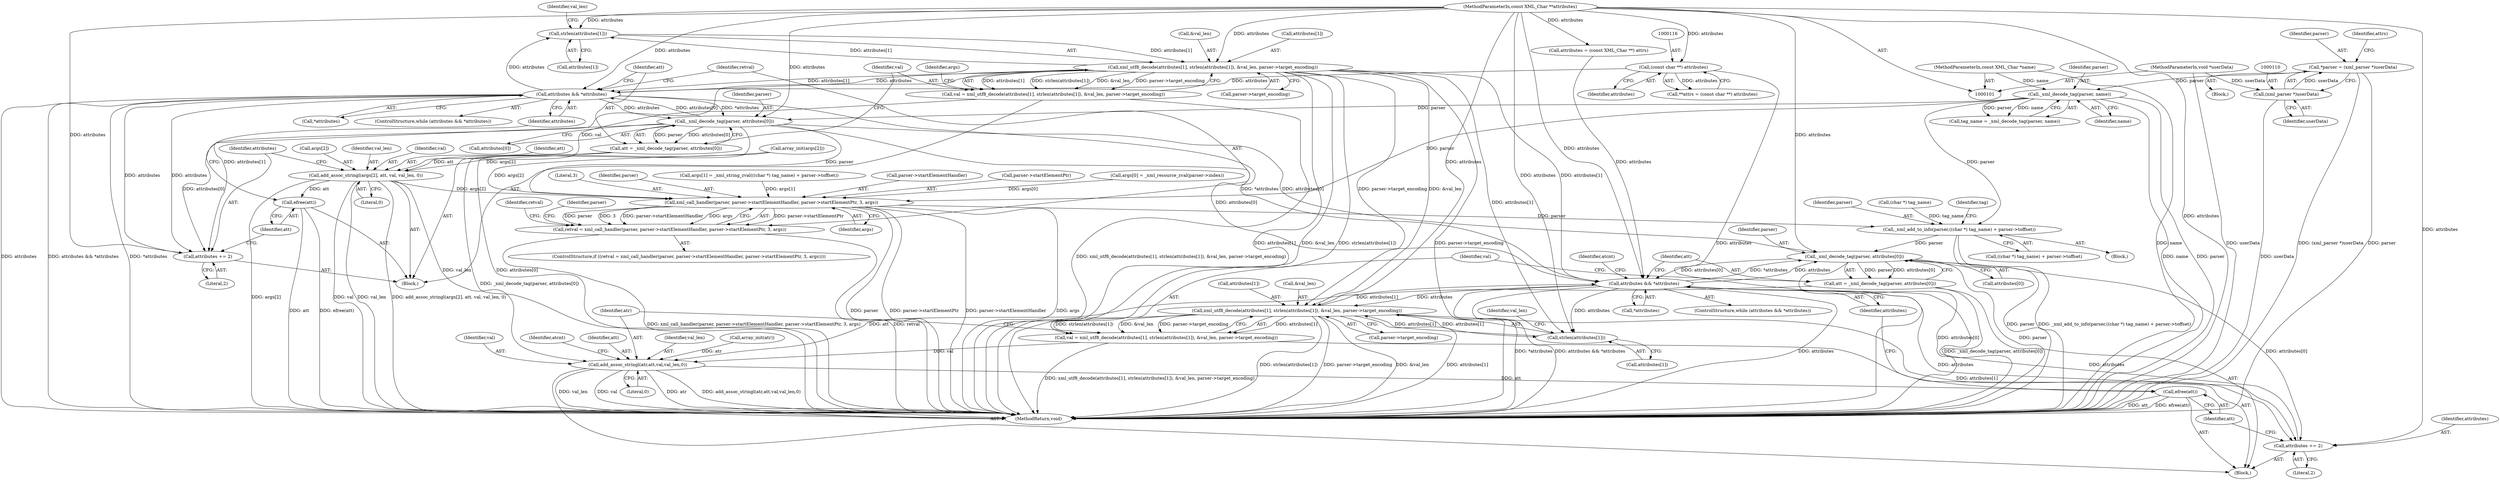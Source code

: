 digraph "0_php_dccda88f27a084bcbbb30198ace12b4e7ae961cc_6@API" {
"1000188" [label="(Call,strlen(attributes[1]))"];
"1000184" [label="(Call,xml_utf8_decode(attributes[1], strlen(attributes[1]), &val_len, parser->target_encoding))"];
"1000188" [label="(Call,strlen(attributes[1]))"];
"1000170" [label="(Call,attributes && *attributes)"];
"1000115" [label="(Call,(const char **) attributes)"];
"1000104" [label="(MethodParameterIn,const XML_Char **attributes)"];
"1000205" [label="(Call,attributes += 2)"];
"1000177" [label="(Call,_xml_decode_tag(parser, attributes[0]))"];
"1000133" [label="(Call,_xml_decode_tag(parser, name))"];
"1000107" [label="(Call,*parser = (xml_parser *)userData)"];
"1000109" [label="(Call,(xml_parser *)userData)"];
"1000102" [label="(MethodParameterIn,void *userData)"];
"1000103" [label="(MethodParameterIn,const XML_Char *name)"];
"1000175" [label="(Call,att = _xml_decode_tag(parser, attributes[0]))"];
"1000197" [label="(Call,add_assoc_stringl(args[2], att, val, val_len, 0))"];
"1000208" [label="(Call,efree(att))"];
"1000213" [label="(Call,xml_call_handler(parser, parser->startElementHandler, parser->startElementPtr, 3, args))"];
"1000211" [label="(Call,retval = xml_call_handler(parser, parser->startElementHandler, parser->startElementPtr, 3, args))"];
"1000253" [label="(Call,_xml_add_to_info(parser,((char *) tag_name) + parser->toffset))"];
"1000314" [label="(Call,_xml_decode_tag(parser, attributes[0]))"];
"1000307" [label="(Call,attributes && *attributes)"];
"1000321" [label="(Call,xml_utf8_decode(attributes[1], strlen(attributes[1]), &val_len, parser->target_encoding))"];
"1000319" [label="(Call,val = xml_utf8_decode(attributes[1], strlen(attributes[1]), &val_len, parser->target_encoding))"];
"1000334" [label="(Call,add_assoc_stringl(atr,att,val,val_len,0))"];
"1000345" [label="(Call,efree(att))"];
"1000325" [label="(Call,strlen(attributes[1]))"];
"1000342" [label="(Call,attributes += 2)"];
"1000312" [label="(Call,att = _xml_decode_tag(parser, attributes[0]))"];
"1000182" [label="(Call,val = xml_utf8_decode(attributes[1], strlen(attributes[1]), &val_len, parser->target_encoding))"];
"1000108" [label="(Identifier,parser)"];
"1000189" [label="(Call,attributes[1])"];
"1000326" [label="(Call,attributes[1])"];
"1000109" [label="(Call,(xml_parser *)userData)"];
"1000117" [label="(Identifier,attributes)"];
"1000308" [label="(Identifier,attributes)"];
"1000199" [label="(Identifier,args)"];
"1000114" [label="(Identifier,attrs)"];
"1000197" [label="(Call,add_assoc_stringl(args[2], att, val, val_len, 0))"];
"1000207" [label="(Literal,2)"];
"1000254" [label="(Identifier,parser)"];
"1000176" [label="(Identifier,att)"];
"1000131" [label="(Call,tag_name = _xml_decode_tag(parser, name))"];
"1000345" [label="(Call,efree(att))"];
"1000175" [label="(Call,att = _xml_decode_tag(parser, attributes[0]))"];
"1000313" [label="(Identifier,att)"];
"1000336" [label="(Identifier,att)"];
"1000218" [label="(Call,parser->startElementPtr)"];
"1000134" [label="(Identifier,parser)"];
"1000330" [label="(Identifier,val_len)"];
"1000103" [label="(MethodParameterIn,const XML_Char *name)"];
"1000104" [label="(MethodParameterIn,const XML_Char **attributes)"];
"1000314" [label="(Call,_xml_decode_tag(parser, attributes[0]))"];
"1000309" [label="(Call,*attributes)"];
"1000188" [label="(Call,strlen(attributes[1]))"];
"1000226" [label="(Identifier,retval)"];
"1000307" [label="(Call,attributes && *attributes)"];
"1000206" [label="(Identifier,attributes)"];
"1000102" [label="(MethodParameterIn,void *userData)"];
"1000204" [label="(Literal,0)"];
"1000182" [label="(Call,val = xml_utf8_decode(attributes[1], strlen(attributes[1]), &val_len, parser->target_encoding))"];
"1000179" [label="(Call,attributes[0])"];
"1000212" [label="(Identifier,retval)"];
"1000205" [label="(Call,attributes += 2)"];
"1000174" [label="(Block,)"];
"1000253" [label="(Call,_xml_add_to_info(parser,((char *) tag_name) + parser->toffset))"];
"1000256" [label="(Call,(char *) tag_name)"];
"1000311" [label="(Block,)"];
"1000178" [label="(Identifier,parser)"];
"1000319" [label="(Call,val = xml_utf8_decode(attributes[1], strlen(attributes[1]), &val_len, parser->target_encoding))"];
"1000255" [label="(Call,((char *) tag_name) + parser->toffset)"];
"1000346" [label="(Identifier,att)"];
"1000322" [label="(Call,attributes[1])"];
"1000165" [label="(Call,array_init(args[2]))"];
"1000238" [label="(Block,)"];
"1000172" [label="(Call,*attributes)"];
"1000222" [label="(Identifier,args)"];
"1000344" [label="(Literal,2)"];
"1000201" [label="(Identifier,att)"];
"1000209" [label="(Identifier,att)"];
"1000329" [label="(Call,&val_len)"];
"1000169" [label="(ControlStructure,while (attributes && *attributes))"];
"1000105" [label="(Block,)"];
"1000184" [label="(Call,xml_utf8_decode(attributes[1], strlen(attributes[1]), &val_len, parser->target_encoding))"];
"1000312" [label="(Call,att = _xml_decode_tag(parser, attributes[0]))"];
"1000221" [label="(Literal,3)"];
"1000315" [label="(Identifier,parser)"];
"1000115" [label="(Call,(const char **) attributes)"];
"1000325" [label="(Call,strlen(attributes[1]))"];
"1000133" [label="(Call,_xml_decode_tag(parser, name))"];
"1000113" [label="(Call,**attrs = (const char **) attributes)"];
"1000141" [label="(Call,args[0] = _xml_resource_zval(parser->index))"];
"1000193" [label="(Identifier,val_len)"];
"1000342" [label="(Call,attributes += 2)"];
"1000208" [label="(Call,efree(att))"];
"1000320" [label="(Identifier,val)"];
"1000211" [label="(Call,retval = xml_call_handler(parser, parser->startElementHandler, parser->startElementPtr, 3, args))"];
"1000263" [label="(Identifier,tag)"];
"1000335" [label="(Identifier,atr)"];
"1000198" [label="(Call,args[2])"];
"1000192" [label="(Call,&val_len)"];
"1000183" [label="(Identifier,val)"];
"1000348" [label="(Identifier,atcnt)"];
"1000210" [label="(ControlStructure,if ((retval = xml_call_handler(parser, parser->startElementHandler, parser->startElementPtr, 3, args))))"];
"1000334" [label="(Call,add_assoc_stringl(atr,att,val,val_len,0))"];
"1000107" [label="(Call,*parser = (xml_parser *)userData)"];
"1000185" [label="(Call,attributes[1])"];
"1000214" [label="(Identifier,parser)"];
"1000203" [label="(Identifier,val_len)"];
"1000177" [label="(Call,_xml_decode_tag(parser, attributes[0]))"];
"1000316" [label="(Call,attributes[0])"];
"1000171" [label="(Identifier,attributes)"];
"1000202" [label="(Identifier,val)"];
"1000338" [label="(Identifier,val_len)"];
"1000343" [label="(Identifier,attributes)"];
"1000111" [label="(Identifier,userData)"];
"1000394" [label="(MethodReturn,void)"];
"1000170" [label="(Call,attributes && *attributes)"];
"1000251" [label="(Call,array_init(atr))"];
"1000194" [label="(Call,parser->target_encoding)"];
"1000213" [label="(Call,xml_call_handler(parser, parser->startElementHandler, parser->startElementPtr, 3, args))"];
"1000135" [label="(Identifier,name)"];
"1000301" [label="(Call,attributes = (const XML_Char **) attrs)"];
"1000306" [label="(ControlStructure,while (attributes && *attributes))"];
"1000149" [label="(Call,args[1] = _xml_string_zval(((char *) tag_name) + parser->toffset))"];
"1000339" [label="(Literal,0)"];
"1000337" [label="(Identifier,val)"];
"1000321" [label="(Call,xml_utf8_decode(attributes[1], strlen(attributes[1]), &val_len, parser->target_encoding))"];
"1000341" [label="(Identifier,atcnt)"];
"1000331" [label="(Call,parser->target_encoding)"];
"1000215" [label="(Call,parser->startElementHandler)"];
"1000229" [label="(Identifier,parser)"];
"1000188" -> "1000184"  [label="AST: "];
"1000188" -> "1000189"  [label="CFG: "];
"1000189" -> "1000188"  [label="AST: "];
"1000193" -> "1000188"  [label="CFG: "];
"1000188" -> "1000184"  [label="DDG: attributes[1]"];
"1000184" -> "1000188"  [label="DDG: attributes[1]"];
"1000170" -> "1000188"  [label="DDG: attributes"];
"1000104" -> "1000188"  [label="DDG: attributes"];
"1000184" -> "1000182"  [label="AST: "];
"1000184" -> "1000194"  [label="CFG: "];
"1000185" -> "1000184"  [label="AST: "];
"1000192" -> "1000184"  [label="AST: "];
"1000194" -> "1000184"  [label="AST: "];
"1000182" -> "1000184"  [label="CFG: "];
"1000184" -> "1000394"  [label="DDG: strlen(attributes[1])"];
"1000184" -> "1000394"  [label="DDG: parser->target_encoding"];
"1000184" -> "1000394"  [label="DDG: attributes[1]"];
"1000184" -> "1000394"  [label="DDG: &val_len"];
"1000184" -> "1000170"  [label="DDG: attributes[1]"];
"1000184" -> "1000182"  [label="DDG: attributes[1]"];
"1000184" -> "1000182"  [label="DDG: strlen(attributes[1])"];
"1000184" -> "1000182"  [label="DDG: &val_len"];
"1000184" -> "1000182"  [label="DDG: parser->target_encoding"];
"1000170" -> "1000184"  [label="DDG: attributes"];
"1000104" -> "1000184"  [label="DDG: attributes"];
"1000184" -> "1000205"  [label="DDG: attributes[1]"];
"1000184" -> "1000307"  [label="DDG: attributes[1]"];
"1000184" -> "1000325"  [label="DDG: attributes[1]"];
"1000184" -> "1000321"  [label="DDG: &val_len"];
"1000184" -> "1000321"  [label="DDG: parser->target_encoding"];
"1000170" -> "1000169"  [label="AST: "];
"1000170" -> "1000171"  [label="CFG: "];
"1000170" -> "1000172"  [label="CFG: "];
"1000171" -> "1000170"  [label="AST: "];
"1000172" -> "1000170"  [label="AST: "];
"1000176" -> "1000170"  [label="CFG: "];
"1000212" -> "1000170"  [label="CFG: "];
"1000170" -> "1000394"  [label="DDG: *attributes"];
"1000170" -> "1000394"  [label="DDG: attributes"];
"1000170" -> "1000394"  [label="DDG: attributes && *attributes"];
"1000115" -> "1000170"  [label="DDG: attributes"];
"1000205" -> "1000170"  [label="DDG: attributes"];
"1000177" -> "1000170"  [label="DDG: attributes[0]"];
"1000104" -> "1000170"  [label="DDG: attributes"];
"1000170" -> "1000177"  [label="DDG: *attributes"];
"1000170" -> "1000177"  [label="DDG: attributes"];
"1000170" -> "1000205"  [label="DDG: attributes"];
"1000170" -> "1000307"  [label="DDG: *attributes"];
"1000115" -> "1000113"  [label="AST: "];
"1000115" -> "1000117"  [label="CFG: "];
"1000116" -> "1000115"  [label="AST: "];
"1000117" -> "1000115"  [label="AST: "];
"1000113" -> "1000115"  [label="CFG: "];
"1000115" -> "1000394"  [label="DDG: attributes"];
"1000115" -> "1000113"  [label="DDG: attributes"];
"1000104" -> "1000115"  [label="DDG: attributes"];
"1000104" -> "1000101"  [label="AST: "];
"1000104" -> "1000394"  [label="DDG: attributes"];
"1000104" -> "1000177"  [label="DDG: attributes"];
"1000104" -> "1000205"  [label="DDG: attributes"];
"1000104" -> "1000301"  [label="DDG: attributes"];
"1000104" -> "1000307"  [label="DDG: attributes"];
"1000104" -> "1000314"  [label="DDG: attributes"];
"1000104" -> "1000321"  [label="DDG: attributes"];
"1000104" -> "1000325"  [label="DDG: attributes"];
"1000104" -> "1000342"  [label="DDG: attributes"];
"1000205" -> "1000174"  [label="AST: "];
"1000205" -> "1000207"  [label="CFG: "];
"1000206" -> "1000205"  [label="AST: "];
"1000207" -> "1000205"  [label="AST: "];
"1000209" -> "1000205"  [label="CFG: "];
"1000177" -> "1000205"  [label="DDG: attributes[0]"];
"1000177" -> "1000175"  [label="AST: "];
"1000177" -> "1000179"  [label="CFG: "];
"1000178" -> "1000177"  [label="AST: "];
"1000179" -> "1000177"  [label="AST: "];
"1000175" -> "1000177"  [label="CFG: "];
"1000177" -> "1000394"  [label="DDG: attributes[0]"];
"1000177" -> "1000175"  [label="DDG: parser"];
"1000177" -> "1000175"  [label="DDG: attributes[0]"];
"1000133" -> "1000177"  [label="DDG: parser"];
"1000177" -> "1000213"  [label="DDG: parser"];
"1000177" -> "1000307"  [label="DDG: attributes[0]"];
"1000177" -> "1000314"  [label="DDG: attributes[0]"];
"1000133" -> "1000131"  [label="AST: "];
"1000133" -> "1000135"  [label="CFG: "];
"1000134" -> "1000133"  [label="AST: "];
"1000135" -> "1000133"  [label="AST: "];
"1000131" -> "1000133"  [label="CFG: "];
"1000133" -> "1000394"  [label="DDG: parser"];
"1000133" -> "1000394"  [label="DDG: name"];
"1000133" -> "1000131"  [label="DDG: parser"];
"1000133" -> "1000131"  [label="DDG: name"];
"1000107" -> "1000133"  [label="DDG: parser"];
"1000103" -> "1000133"  [label="DDG: name"];
"1000133" -> "1000213"  [label="DDG: parser"];
"1000133" -> "1000253"  [label="DDG: parser"];
"1000107" -> "1000105"  [label="AST: "];
"1000107" -> "1000109"  [label="CFG: "];
"1000108" -> "1000107"  [label="AST: "];
"1000109" -> "1000107"  [label="AST: "];
"1000114" -> "1000107"  [label="CFG: "];
"1000107" -> "1000394"  [label="DDG: parser"];
"1000107" -> "1000394"  [label="DDG: (xml_parser *)userData"];
"1000109" -> "1000107"  [label="DDG: userData"];
"1000109" -> "1000111"  [label="CFG: "];
"1000110" -> "1000109"  [label="AST: "];
"1000111" -> "1000109"  [label="AST: "];
"1000109" -> "1000394"  [label="DDG: userData"];
"1000102" -> "1000109"  [label="DDG: userData"];
"1000102" -> "1000101"  [label="AST: "];
"1000102" -> "1000394"  [label="DDG: userData"];
"1000103" -> "1000101"  [label="AST: "];
"1000103" -> "1000394"  [label="DDG: name"];
"1000175" -> "1000174"  [label="AST: "];
"1000176" -> "1000175"  [label="AST: "];
"1000183" -> "1000175"  [label="CFG: "];
"1000175" -> "1000394"  [label="DDG: _xml_decode_tag(parser, attributes[0])"];
"1000175" -> "1000197"  [label="DDG: att"];
"1000197" -> "1000174"  [label="AST: "];
"1000197" -> "1000204"  [label="CFG: "];
"1000198" -> "1000197"  [label="AST: "];
"1000201" -> "1000197"  [label="AST: "];
"1000202" -> "1000197"  [label="AST: "];
"1000203" -> "1000197"  [label="AST: "];
"1000204" -> "1000197"  [label="AST: "];
"1000206" -> "1000197"  [label="CFG: "];
"1000197" -> "1000394"  [label="DDG: val_len"];
"1000197" -> "1000394"  [label="DDG: add_assoc_stringl(args[2], att, val, val_len, 0)"];
"1000197" -> "1000394"  [label="DDG: args[2]"];
"1000197" -> "1000394"  [label="DDG: val"];
"1000165" -> "1000197"  [label="DDG: args[2]"];
"1000182" -> "1000197"  [label="DDG: val"];
"1000197" -> "1000208"  [label="DDG: att"];
"1000197" -> "1000213"  [label="DDG: args[2]"];
"1000197" -> "1000334"  [label="DDG: val_len"];
"1000208" -> "1000174"  [label="AST: "];
"1000208" -> "1000209"  [label="CFG: "];
"1000209" -> "1000208"  [label="AST: "];
"1000171" -> "1000208"  [label="CFG: "];
"1000208" -> "1000394"  [label="DDG: att"];
"1000208" -> "1000394"  [label="DDG: efree(att)"];
"1000213" -> "1000211"  [label="AST: "];
"1000213" -> "1000222"  [label="CFG: "];
"1000214" -> "1000213"  [label="AST: "];
"1000215" -> "1000213"  [label="AST: "];
"1000218" -> "1000213"  [label="AST: "];
"1000221" -> "1000213"  [label="AST: "];
"1000222" -> "1000213"  [label="AST: "];
"1000211" -> "1000213"  [label="CFG: "];
"1000213" -> "1000394"  [label="DDG: parser"];
"1000213" -> "1000394"  [label="DDG: parser->startElementPtr"];
"1000213" -> "1000394"  [label="DDG: args"];
"1000213" -> "1000394"  [label="DDG: parser->startElementHandler"];
"1000213" -> "1000211"  [label="DDG: parser->startElementPtr"];
"1000213" -> "1000211"  [label="DDG: parser"];
"1000213" -> "1000211"  [label="DDG: 3"];
"1000213" -> "1000211"  [label="DDG: parser->startElementHandler"];
"1000213" -> "1000211"  [label="DDG: args"];
"1000141" -> "1000213"  [label="DDG: args[0]"];
"1000165" -> "1000213"  [label="DDG: args[2]"];
"1000149" -> "1000213"  [label="DDG: args[1]"];
"1000213" -> "1000253"  [label="DDG: parser"];
"1000211" -> "1000210"  [label="AST: "];
"1000212" -> "1000211"  [label="AST: "];
"1000226" -> "1000211"  [label="CFG: "];
"1000229" -> "1000211"  [label="CFG: "];
"1000211" -> "1000394"  [label="DDG: retval"];
"1000211" -> "1000394"  [label="DDG: xml_call_handler(parser, parser->startElementHandler, parser->startElementPtr, 3, args)"];
"1000253" -> "1000238"  [label="AST: "];
"1000253" -> "1000255"  [label="CFG: "];
"1000254" -> "1000253"  [label="AST: "];
"1000255" -> "1000253"  [label="AST: "];
"1000263" -> "1000253"  [label="CFG: "];
"1000253" -> "1000394"  [label="DDG: _xml_add_to_info(parser,((char *) tag_name) + parser->toffset)"];
"1000253" -> "1000394"  [label="DDG: parser"];
"1000256" -> "1000253"  [label="DDG: tag_name"];
"1000253" -> "1000314"  [label="DDG: parser"];
"1000314" -> "1000312"  [label="AST: "];
"1000314" -> "1000316"  [label="CFG: "];
"1000315" -> "1000314"  [label="AST: "];
"1000316" -> "1000314"  [label="AST: "];
"1000312" -> "1000314"  [label="CFG: "];
"1000314" -> "1000394"  [label="DDG: attributes[0]"];
"1000314" -> "1000394"  [label="DDG: parser"];
"1000314" -> "1000307"  [label="DDG: attributes[0]"];
"1000314" -> "1000312"  [label="DDG: parser"];
"1000314" -> "1000312"  [label="DDG: attributes[0]"];
"1000307" -> "1000314"  [label="DDG: *attributes"];
"1000307" -> "1000314"  [label="DDG: attributes"];
"1000314" -> "1000342"  [label="DDG: attributes[0]"];
"1000307" -> "1000306"  [label="AST: "];
"1000307" -> "1000308"  [label="CFG: "];
"1000307" -> "1000309"  [label="CFG: "];
"1000308" -> "1000307"  [label="AST: "];
"1000309" -> "1000307"  [label="AST: "];
"1000313" -> "1000307"  [label="CFG: "];
"1000348" -> "1000307"  [label="CFG: "];
"1000307" -> "1000394"  [label="DDG: *attributes"];
"1000307" -> "1000394"  [label="DDG: attributes && *attributes"];
"1000307" -> "1000394"  [label="DDG: attributes"];
"1000342" -> "1000307"  [label="DDG: attributes"];
"1000301" -> "1000307"  [label="DDG: attributes"];
"1000321" -> "1000307"  [label="DDG: attributes[1]"];
"1000307" -> "1000321"  [label="DDG: attributes"];
"1000307" -> "1000325"  [label="DDG: attributes"];
"1000307" -> "1000342"  [label="DDG: attributes"];
"1000321" -> "1000319"  [label="AST: "];
"1000321" -> "1000331"  [label="CFG: "];
"1000322" -> "1000321"  [label="AST: "];
"1000325" -> "1000321"  [label="AST: "];
"1000329" -> "1000321"  [label="AST: "];
"1000331" -> "1000321"  [label="AST: "];
"1000319" -> "1000321"  [label="CFG: "];
"1000321" -> "1000394"  [label="DDG: parser->target_encoding"];
"1000321" -> "1000394"  [label="DDG: &val_len"];
"1000321" -> "1000394"  [label="DDG: attributes[1]"];
"1000321" -> "1000394"  [label="DDG: strlen(attributes[1])"];
"1000321" -> "1000319"  [label="DDG: attributes[1]"];
"1000321" -> "1000319"  [label="DDG: strlen(attributes[1])"];
"1000321" -> "1000319"  [label="DDG: &val_len"];
"1000321" -> "1000319"  [label="DDG: parser->target_encoding"];
"1000325" -> "1000321"  [label="DDG: attributes[1]"];
"1000321" -> "1000325"  [label="DDG: attributes[1]"];
"1000321" -> "1000342"  [label="DDG: attributes[1]"];
"1000319" -> "1000311"  [label="AST: "];
"1000320" -> "1000319"  [label="AST: "];
"1000335" -> "1000319"  [label="CFG: "];
"1000319" -> "1000394"  [label="DDG: xml_utf8_decode(attributes[1], strlen(attributes[1]), &val_len, parser->target_encoding)"];
"1000319" -> "1000334"  [label="DDG: val"];
"1000334" -> "1000311"  [label="AST: "];
"1000334" -> "1000339"  [label="CFG: "];
"1000335" -> "1000334"  [label="AST: "];
"1000336" -> "1000334"  [label="AST: "];
"1000337" -> "1000334"  [label="AST: "];
"1000338" -> "1000334"  [label="AST: "];
"1000339" -> "1000334"  [label="AST: "];
"1000341" -> "1000334"  [label="CFG: "];
"1000334" -> "1000394"  [label="DDG: add_assoc_stringl(atr,att,val,val_len,0)"];
"1000334" -> "1000394"  [label="DDG: val_len"];
"1000334" -> "1000394"  [label="DDG: val"];
"1000334" -> "1000394"  [label="DDG: atr"];
"1000251" -> "1000334"  [label="DDG: atr"];
"1000312" -> "1000334"  [label="DDG: att"];
"1000334" -> "1000345"  [label="DDG: att"];
"1000345" -> "1000311"  [label="AST: "];
"1000345" -> "1000346"  [label="CFG: "];
"1000346" -> "1000345"  [label="AST: "];
"1000308" -> "1000345"  [label="CFG: "];
"1000345" -> "1000394"  [label="DDG: att"];
"1000345" -> "1000394"  [label="DDG: efree(att)"];
"1000325" -> "1000326"  [label="CFG: "];
"1000326" -> "1000325"  [label="AST: "];
"1000330" -> "1000325"  [label="CFG: "];
"1000342" -> "1000311"  [label="AST: "];
"1000342" -> "1000344"  [label="CFG: "];
"1000343" -> "1000342"  [label="AST: "];
"1000344" -> "1000342"  [label="AST: "];
"1000346" -> "1000342"  [label="CFG: "];
"1000312" -> "1000311"  [label="AST: "];
"1000313" -> "1000312"  [label="AST: "];
"1000320" -> "1000312"  [label="CFG: "];
"1000312" -> "1000394"  [label="DDG: _xml_decode_tag(parser, attributes[0])"];
"1000182" -> "1000174"  [label="AST: "];
"1000183" -> "1000182"  [label="AST: "];
"1000199" -> "1000182"  [label="CFG: "];
"1000182" -> "1000394"  [label="DDG: xml_utf8_decode(attributes[1], strlen(attributes[1]), &val_len, parser->target_encoding)"];
}
